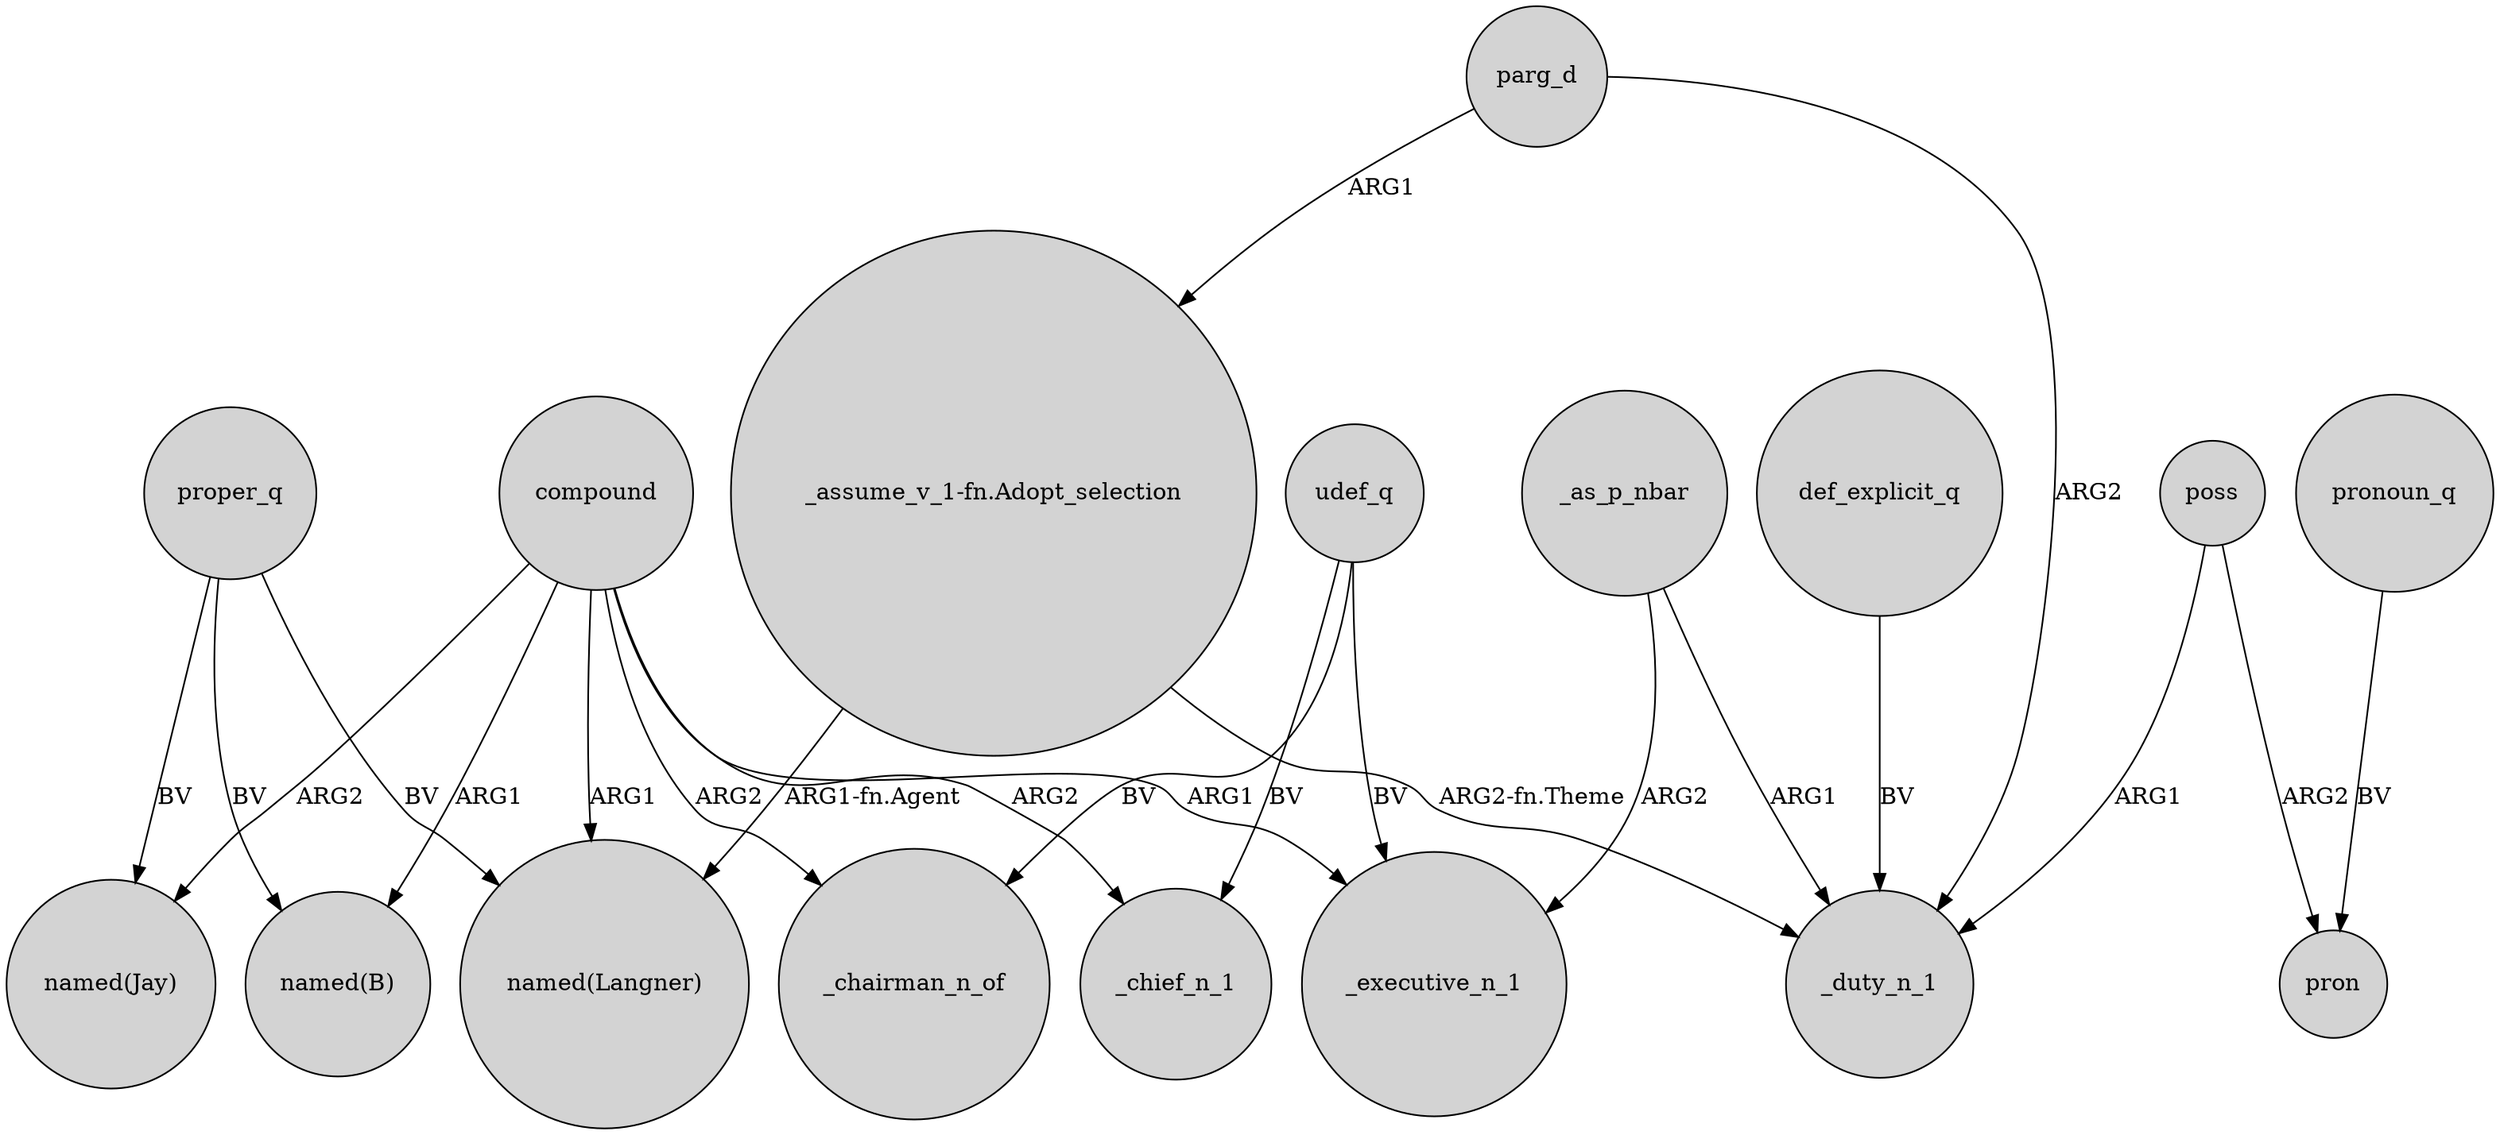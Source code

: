 digraph {
	node [shape=circle style=filled]
	parg_d -> _duty_n_1 [label=ARG2]
	"_assume_v_1-fn.Adopt_selection" -> "named(Langner)" [label="ARG1-fn.Agent"]
	proper_q -> "named(Jay)" [label=BV]
	poss -> pron [label=ARG2]
	udef_q -> _executive_n_1 [label=BV]
	"_assume_v_1-fn.Adopt_selection" -> _duty_n_1 [label="ARG2-fn.Theme"]
	compound -> _executive_n_1 [label=ARG1]
	proper_q -> "named(B)" [label=BV]
	udef_q -> _chairman_n_of [label=BV]
	compound -> "named(Jay)" [label=ARG2]
	compound -> _chief_n_1 [label=ARG2]
	compound -> "named(Langner)" [label=ARG1]
	pronoun_q -> pron [label=BV]
	def_explicit_q -> _duty_n_1 [label=BV]
	compound -> _chairman_n_of [label=ARG2]
	udef_q -> _chief_n_1 [label=BV]
	parg_d -> "_assume_v_1-fn.Adopt_selection" [label=ARG1]
	proper_q -> "named(Langner)" [label=BV]
	compound -> "named(B)" [label=ARG1]
	poss -> _duty_n_1 [label=ARG1]
	_as_p_nbar -> _executive_n_1 [label=ARG2]
	_as_p_nbar -> _duty_n_1 [label=ARG1]
}
